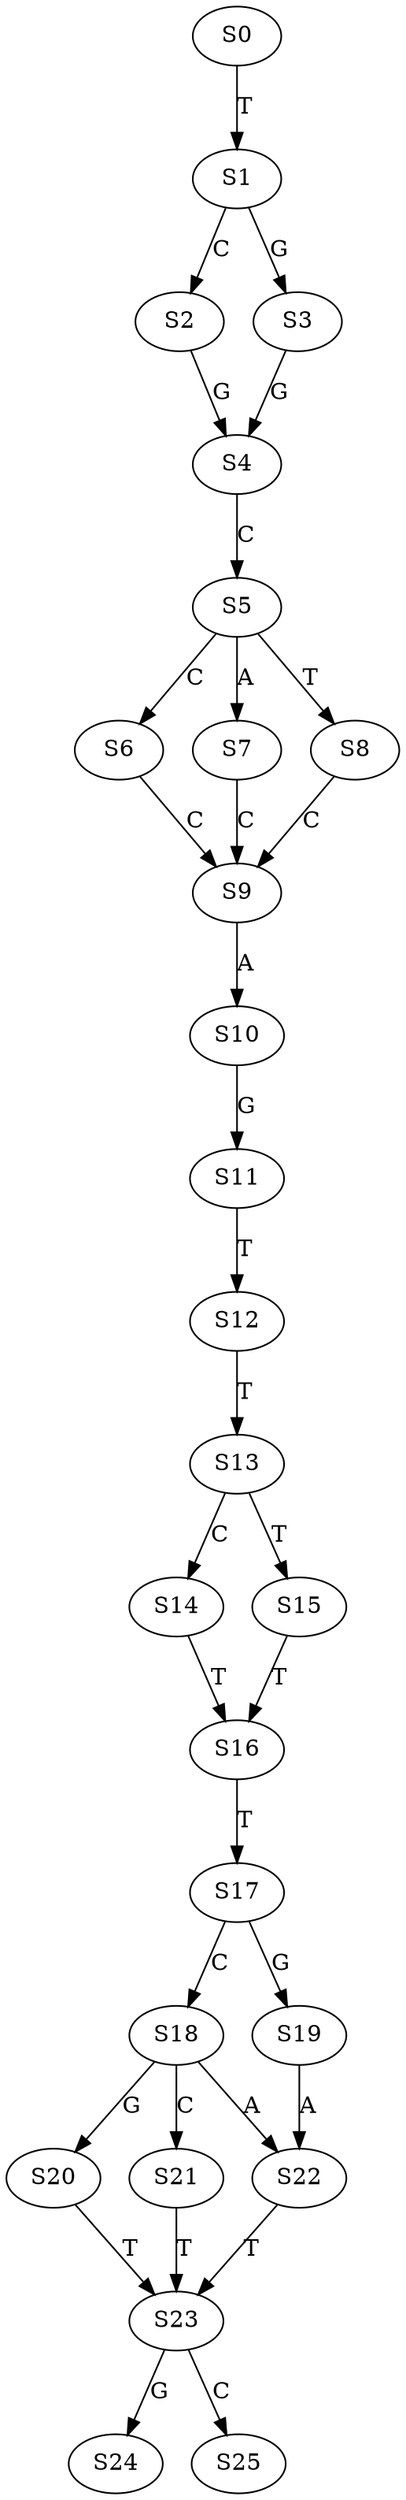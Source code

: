 strict digraph  {
	S0 -> S1 [ label = T ];
	S1 -> S2 [ label = C ];
	S1 -> S3 [ label = G ];
	S2 -> S4 [ label = G ];
	S3 -> S4 [ label = G ];
	S4 -> S5 [ label = C ];
	S5 -> S6 [ label = C ];
	S5 -> S7 [ label = A ];
	S5 -> S8 [ label = T ];
	S6 -> S9 [ label = C ];
	S7 -> S9 [ label = C ];
	S8 -> S9 [ label = C ];
	S9 -> S10 [ label = A ];
	S10 -> S11 [ label = G ];
	S11 -> S12 [ label = T ];
	S12 -> S13 [ label = T ];
	S13 -> S14 [ label = C ];
	S13 -> S15 [ label = T ];
	S14 -> S16 [ label = T ];
	S15 -> S16 [ label = T ];
	S16 -> S17 [ label = T ];
	S17 -> S18 [ label = C ];
	S17 -> S19 [ label = G ];
	S18 -> S20 [ label = G ];
	S18 -> S21 [ label = C ];
	S18 -> S22 [ label = A ];
	S19 -> S22 [ label = A ];
	S20 -> S23 [ label = T ];
	S21 -> S23 [ label = T ];
	S22 -> S23 [ label = T ];
	S23 -> S24 [ label = G ];
	S23 -> S25 [ label = C ];
}
